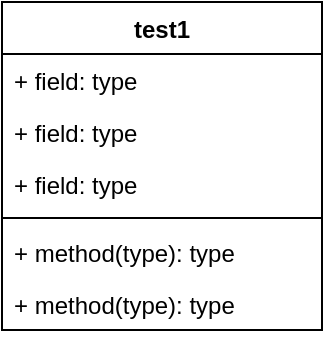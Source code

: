 <mxfile version="22.1.2" type="github">
  <diagram id="C5RBs43oDa-KdzZeNtuy" name="Page-1">
    <mxGraphModel dx="1074" dy="1901" grid="1" gridSize="10" guides="1" tooltips="1" connect="1" arrows="1" fold="1" page="1" pageScale="1" pageWidth="827" pageHeight="1169" math="0" shadow="0">
      <root>
        <mxCell id="WIyWlLk6GJQsqaUBKTNV-0" />
        <mxCell id="WIyWlLk6GJQsqaUBKTNV-1" parent="WIyWlLk6GJQsqaUBKTNV-0" />
        <mxCell id="fvpe_157mJQgB2iU5uge-9" value="test1" style="swimlane;fontStyle=1;align=center;verticalAlign=top;childLayout=stackLayout;horizontal=1;startSize=26;horizontalStack=0;resizeParent=1;resizeParentMax=0;resizeLast=0;collapsible=1;marginBottom=0;whiteSpace=wrap;html=1;" vertex="1" parent="WIyWlLk6GJQsqaUBKTNV-1">
          <mxGeometry x="254" y="-1070" width="160" height="164" as="geometry" />
        </mxCell>
        <mxCell id="fvpe_157mJQgB2iU5uge-10" value="+ field: type" style="text;strokeColor=none;fillColor=none;align=left;verticalAlign=top;spacingLeft=4;spacingRight=4;overflow=hidden;rotatable=0;points=[[0,0.5],[1,0.5]];portConstraint=eastwest;whiteSpace=wrap;html=1;" vertex="1" parent="fvpe_157mJQgB2iU5uge-9">
          <mxGeometry y="26" width="160" height="26" as="geometry" />
        </mxCell>
        <mxCell id="fvpe_157mJQgB2iU5uge-11" value="+ field: type" style="text;strokeColor=none;fillColor=none;align=left;verticalAlign=top;spacingLeft=4;spacingRight=4;overflow=hidden;rotatable=0;points=[[0,0.5],[1,0.5]];portConstraint=eastwest;whiteSpace=wrap;html=1;" vertex="1" parent="fvpe_157mJQgB2iU5uge-9">
          <mxGeometry y="52" width="160" height="26" as="geometry" />
        </mxCell>
        <mxCell id="fvpe_157mJQgB2iU5uge-12" value="+ field: type" style="text;strokeColor=none;fillColor=none;align=left;verticalAlign=top;spacingLeft=4;spacingRight=4;overflow=hidden;rotatable=0;points=[[0,0.5],[1,0.5]];portConstraint=eastwest;whiteSpace=wrap;html=1;" vertex="1" parent="fvpe_157mJQgB2iU5uge-9">
          <mxGeometry y="78" width="160" height="26" as="geometry" />
        </mxCell>
        <mxCell id="fvpe_157mJQgB2iU5uge-13" value="" style="line;strokeWidth=1;fillColor=none;align=left;verticalAlign=middle;spacingTop=-1;spacingLeft=3;spacingRight=3;rotatable=0;labelPosition=right;points=[];portConstraint=eastwest;strokeColor=inherit;" vertex="1" parent="fvpe_157mJQgB2iU5uge-9">
          <mxGeometry y="104" width="160" height="8" as="geometry" />
        </mxCell>
        <mxCell id="fvpe_157mJQgB2iU5uge-14" value="+ method(type): type" style="text;strokeColor=none;fillColor=none;align=left;verticalAlign=top;spacingLeft=4;spacingRight=4;overflow=hidden;rotatable=0;points=[[0,0.5],[1,0.5]];portConstraint=eastwest;whiteSpace=wrap;html=1;" vertex="1" parent="fvpe_157mJQgB2iU5uge-9">
          <mxGeometry y="112" width="160" height="26" as="geometry" />
        </mxCell>
        <mxCell id="fvpe_157mJQgB2iU5uge-15" value="+ method(type): type" style="text;strokeColor=none;fillColor=none;align=left;verticalAlign=top;spacingLeft=4;spacingRight=4;overflow=hidden;rotatable=0;points=[[0,0.5],[1,0.5]];portConstraint=eastwest;whiteSpace=wrap;html=1;" vertex="1" parent="fvpe_157mJQgB2iU5uge-9">
          <mxGeometry y="138" width="160" height="26" as="geometry" />
        </mxCell>
      </root>
    </mxGraphModel>
  </diagram>
</mxfile>
